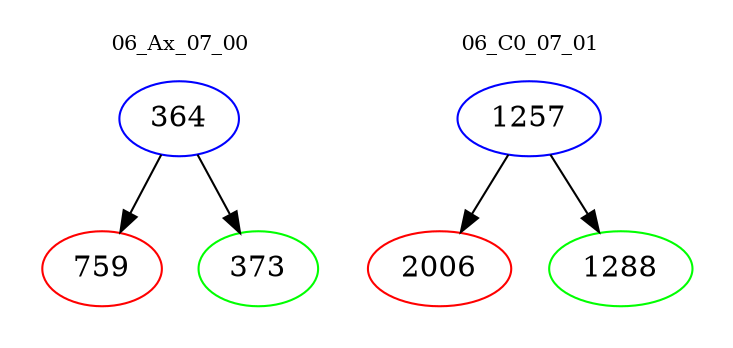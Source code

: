 digraph{
subgraph cluster_0 {
color = white
label = "06_Ax_07_00";
fontsize=10;
T0_364 [label="364", color="blue"]
T0_364 -> T0_759 [color="black"]
T0_759 [label="759", color="red"]
T0_364 -> T0_373 [color="black"]
T0_373 [label="373", color="green"]
}
subgraph cluster_1 {
color = white
label = "06_C0_07_01";
fontsize=10;
T1_1257 [label="1257", color="blue"]
T1_1257 -> T1_2006 [color="black"]
T1_2006 [label="2006", color="red"]
T1_1257 -> T1_1288 [color="black"]
T1_1288 [label="1288", color="green"]
}
}
